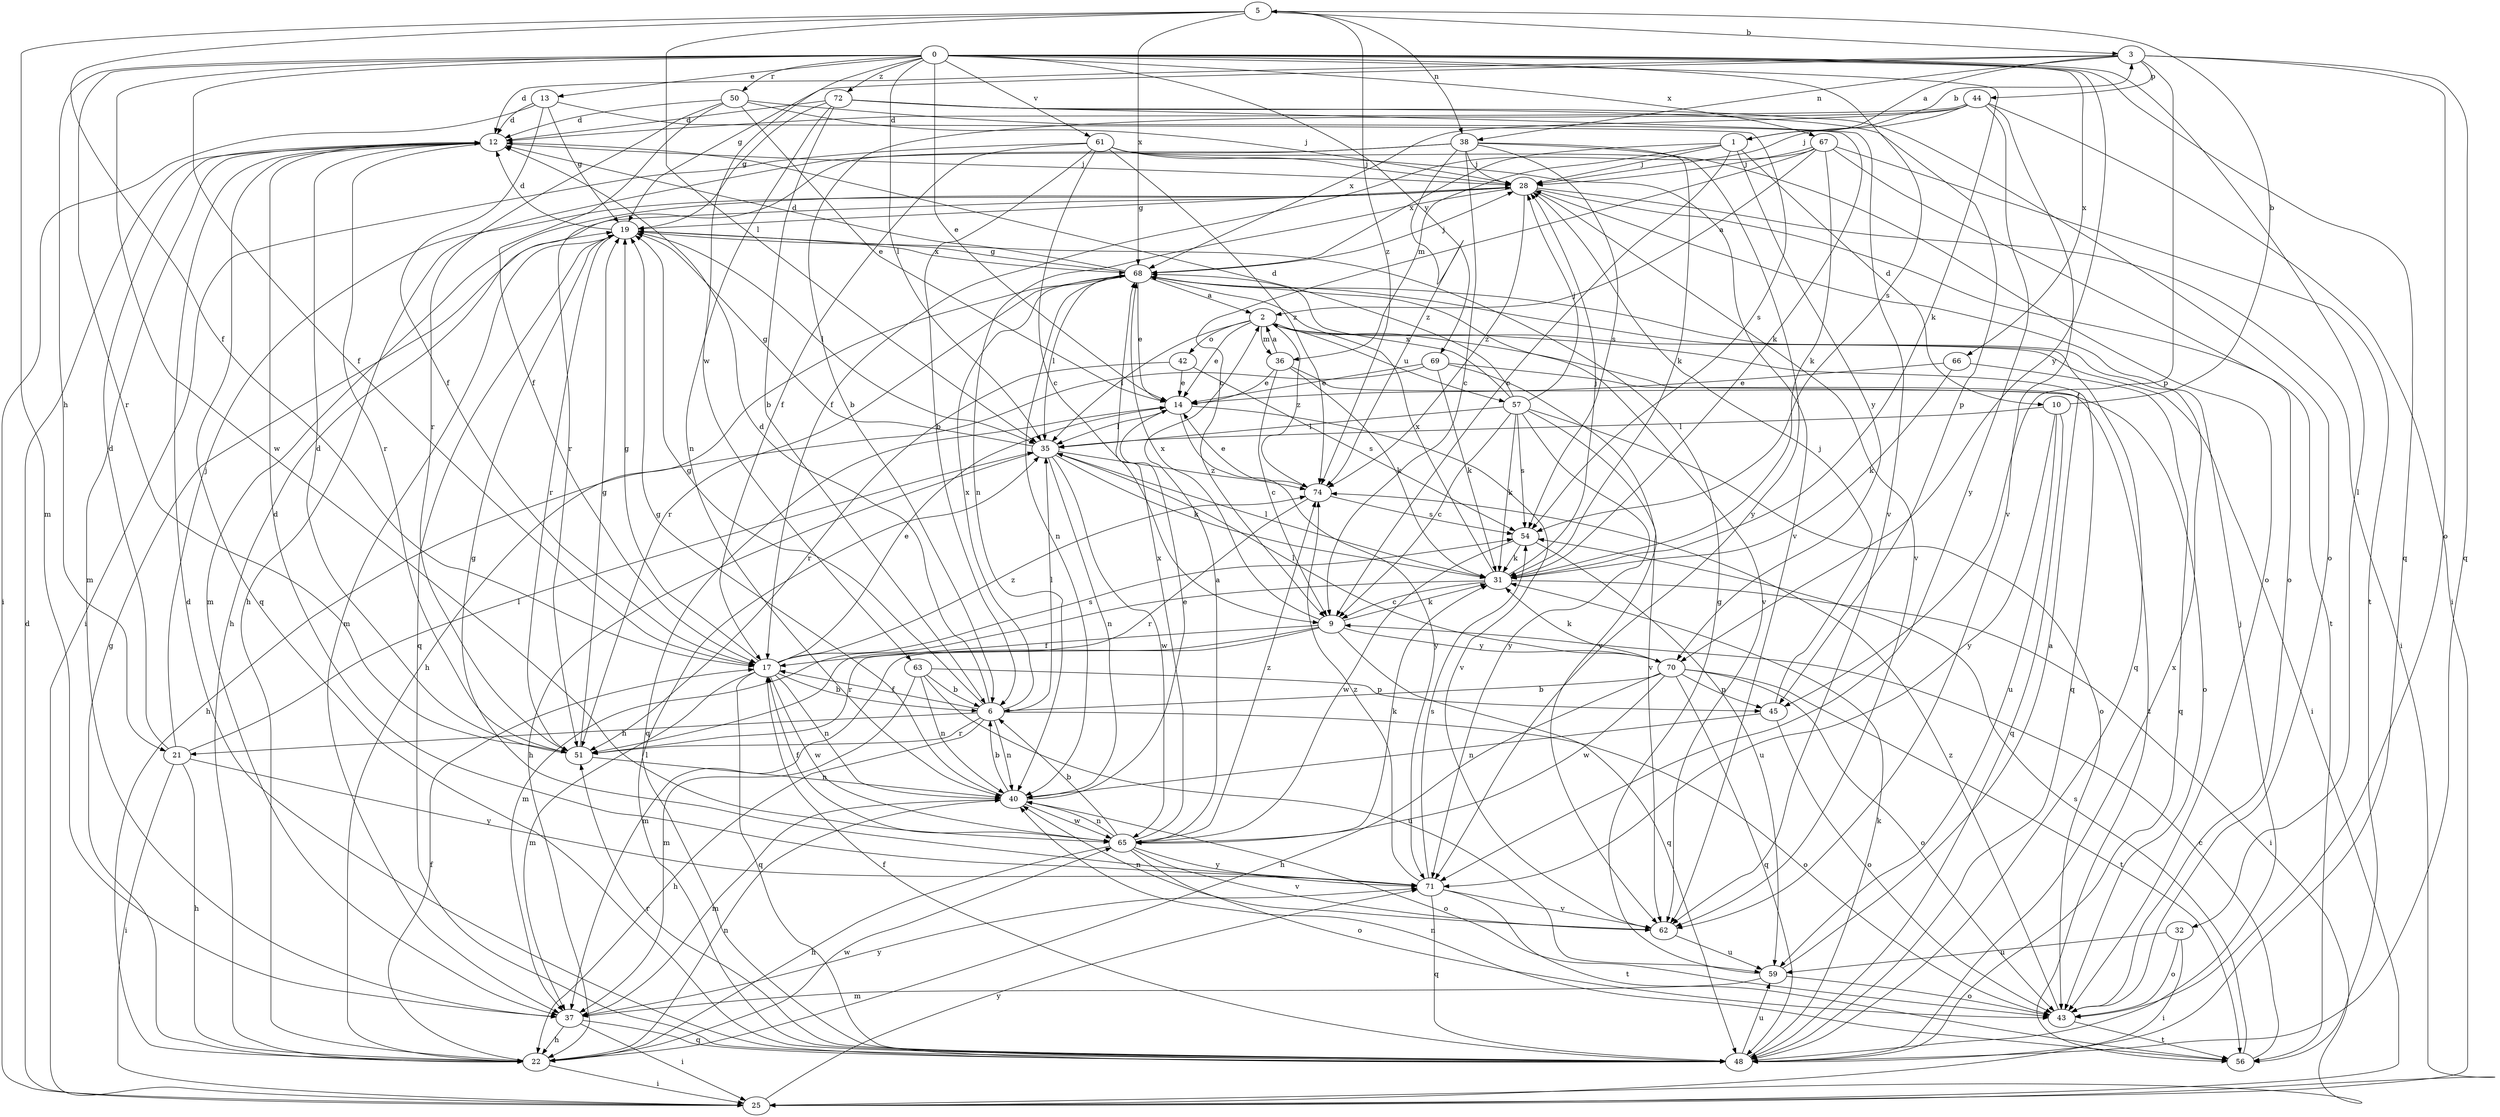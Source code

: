 strict digraph  {
0;
1;
2;
3;
5;
6;
9;
10;
12;
13;
14;
17;
19;
21;
22;
25;
28;
31;
32;
35;
36;
37;
38;
40;
42;
43;
44;
45;
48;
50;
51;
54;
56;
57;
59;
61;
62;
63;
65;
66;
67;
68;
69;
70;
71;
72;
74;
0 -> 13  [label=e];
0 -> 14  [label=e];
0 -> 17  [label=f];
0 -> 21  [label=h];
0 -> 31  [label=k];
0 -> 32  [label=l];
0 -> 35  [label=l];
0 -> 48  [label=q];
0 -> 50  [label=r];
0 -> 51  [label=r];
0 -> 54  [label=s];
0 -> 61  [label=v];
0 -> 63  [label=w];
0 -> 65  [label=w];
0 -> 66  [label=x];
0 -> 67  [label=x];
0 -> 69  [label=y];
0 -> 70  [label=y];
0 -> 72  [label=z];
1 -> 3  [label=b];
1 -> 9  [label=c];
1 -> 10  [label=d];
1 -> 28  [label=j];
1 -> 36  [label=m];
1 -> 68  [label=x];
1 -> 70  [label=y];
2 -> 14  [label=e];
2 -> 25  [label=i];
2 -> 35  [label=l];
2 -> 36  [label=m];
2 -> 42  [label=o];
2 -> 48  [label=q];
2 -> 57  [label=u];
2 -> 74  [label=z];
3 -> 1  [label=a];
3 -> 12  [label=d];
3 -> 19  [label=g];
3 -> 38  [label=n];
3 -> 43  [label=o];
3 -> 44  [label=p];
3 -> 45  [label=p];
3 -> 48  [label=q];
5 -> 3  [label=b];
5 -> 17  [label=f];
5 -> 35  [label=l];
5 -> 37  [label=m];
5 -> 38  [label=n];
5 -> 68  [label=x];
5 -> 74  [label=z];
6 -> 12  [label=d];
6 -> 17  [label=f];
6 -> 19  [label=g];
6 -> 21  [label=h];
6 -> 22  [label=h];
6 -> 35  [label=l];
6 -> 40  [label=n];
6 -> 43  [label=o];
6 -> 51  [label=r];
6 -> 68  [label=x];
9 -> 17  [label=f];
9 -> 31  [label=k];
9 -> 37  [label=m];
9 -> 48  [label=q];
9 -> 51  [label=r];
9 -> 68  [label=x];
9 -> 70  [label=y];
10 -> 5  [label=b];
10 -> 35  [label=l];
10 -> 48  [label=q];
10 -> 59  [label=u];
10 -> 71  [label=y];
12 -> 28  [label=j];
12 -> 37  [label=m];
12 -> 48  [label=q];
12 -> 51  [label=r];
13 -> 12  [label=d];
13 -> 17  [label=f];
13 -> 19  [label=g];
13 -> 25  [label=i];
13 -> 54  [label=s];
14 -> 35  [label=l];
14 -> 48  [label=q];
14 -> 62  [label=v];
14 -> 71  [label=y];
17 -> 6  [label=b];
17 -> 14  [label=e];
17 -> 19  [label=g];
17 -> 37  [label=m];
17 -> 40  [label=n];
17 -> 48  [label=q];
17 -> 54  [label=s];
17 -> 65  [label=w];
17 -> 74  [label=z];
19 -> 12  [label=d];
19 -> 35  [label=l];
19 -> 37  [label=m];
19 -> 48  [label=q];
19 -> 51  [label=r];
19 -> 68  [label=x];
21 -> 12  [label=d];
21 -> 22  [label=h];
21 -> 25  [label=i];
21 -> 28  [label=j];
21 -> 35  [label=l];
21 -> 71  [label=y];
22 -> 17  [label=f];
22 -> 19  [label=g];
22 -> 25  [label=i];
22 -> 40  [label=n];
22 -> 65  [label=w];
25 -> 12  [label=d];
25 -> 71  [label=y];
28 -> 19  [label=g];
28 -> 22  [label=h];
28 -> 25  [label=i];
28 -> 37  [label=m];
28 -> 40  [label=n];
28 -> 56  [label=t];
28 -> 62  [label=v];
28 -> 74  [label=z];
31 -> 9  [label=c];
31 -> 25  [label=i];
31 -> 28  [label=j];
31 -> 35  [label=l];
31 -> 37  [label=m];
31 -> 68  [label=x];
32 -> 25  [label=i];
32 -> 43  [label=o];
32 -> 59  [label=u];
35 -> 19  [label=g];
35 -> 22  [label=h];
35 -> 31  [label=k];
35 -> 40  [label=n];
35 -> 65  [label=w];
35 -> 74  [label=z];
36 -> 2  [label=a];
36 -> 9  [label=c];
36 -> 14  [label=e];
36 -> 31  [label=k];
36 -> 43  [label=o];
37 -> 22  [label=h];
37 -> 25  [label=i];
37 -> 48  [label=q];
37 -> 71  [label=y];
38 -> 9  [label=c];
38 -> 22  [label=h];
38 -> 28  [label=j];
38 -> 31  [label=k];
38 -> 51  [label=r];
38 -> 54  [label=s];
38 -> 71  [label=y];
38 -> 74  [label=z];
40 -> 6  [label=b];
40 -> 14  [label=e];
40 -> 19  [label=g];
40 -> 37  [label=m];
40 -> 43  [label=o];
40 -> 65  [label=w];
42 -> 14  [label=e];
42 -> 51  [label=r];
42 -> 54  [label=s];
43 -> 56  [label=t];
43 -> 74  [label=z];
44 -> 6  [label=b];
44 -> 12  [label=d];
44 -> 25  [label=i];
44 -> 28  [label=j];
44 -> 62  [label=v];
44 -> 68  [label=x];
44 -> 71  [label=y];
45 -> 28  [label=j];
45 -> 40  [label=n];
45 -> 43  [label=o];
48 -> 12  [label=d];
48 -> 17  [label=f];
48 -> 28  [label=j];
48 -> 31  [label=k];
48 -> 35  [label=l];
48 -> 51  [label=r];
48 -> 59  [label=u];
48 -> 68  [label=x];
50 -> 12  [label=d];
50 -> 14  [label=e];
50 -> 17  [label=f];
50 -> 28  [label=j];
50 -> 31  [label=k];
50 -> 51  [label=r];
51 -> 12  [label=d];
51 -> 19  [label=g];
51 -> 40  [label=n];
54 -> 31  [label=k];
54 -> 59  [label=u];
54 -> 65  [label=w];
56 -> 9  [label=c];
56 -> 40  [label=n];
56 -> 54  [label=s];
57 -> 9  [label=c];
57 -> 12  [label=d];
57 -> 28  [label=j];
57 -> 31  [label=k];
57 -> 35  [label=l];
57 -> 43  [label=o];
57 -> 54  [label=s];
57 -> 62  [label=v];
57 -> 68  [label=x];
57 -> 71  [label=y];
59 -> 2  [label=a];
59 -> 19  [label=g];
59 -> 37  [label=m];
59 -> 43  [label=o];
61 -> 6  [label=b];
61 -> 9  [label=c];
61 -> 17  [label=f];
61 -> 25  [label=i];
61 -> 28  [label=j];
61 -> 43  [label=o];
61 -> 62  [label=v];
61 -> 74  [label=z];
62 -> 40  [label=n];
62 -> 59  [label=u];
63 -> 6  [label=b];
63 -> 37  [label=m];
63 -> 40  [label=n];
63 -> 45  [label=p];
63 -> 59  [label=u];
65 -> 2  [label=a];
65 -> 6  [label=b];
65 -> 17  [label=f];
65 -> 22  [label=h];
65 -> 31  [label=k];
65 -> 40  [label=n];
65 -> 43  [label=o];
65 -> 62  [label=v];
65 -> 68  [label=x];
65 -> 71  [label=y];
65 -> 74  [label=z];
66 -> 14  [label=e];
66 -> 31  [label=k];
66 -> 48  [label=q];
67 -> 2  [label=a];
67 -> 9  [label=c];
67 -> 17  [label=f];
67 -> 28  [label=j];
67 -> 31  [label=k];
67 -> 43  [label=o];
67 -> 56  [label=t];
68 -> 2  [label=a];
68 -> 12  [label=d];
68 -> 14  [label=e];
68 -> 19  [label=g];
68 -> 22  [label=h];
68 -> 28  [label=j];
68 -> 35  [label=l];
68 -> 40  [label=n];
68 -> 48  [label=q];
68 -> 51  [label=r];
68 -> 62  [label=v];
69 -> 14  [label=e];
69 -> 22  [label=h];
69 -> 31  [label=k];
69 -> 56  [label=t];
69 -> 62  [label=v];
70 -> 6  [label=b];
70 -> 22  [label=h];
70 -> 31  [label=k];
70 -> 35  [label=l];
70 -> 43  [label=o];
70 -> 45  [label=p];
70 -> 48  [label=q];
70 -> 56  [label=t];
70 -> 65  [label=w];
71 -> 12  [label=d];
71 -> 19  [label=g];
71 -> 48  [label=q];
71 -> 54  [label=s];
71 -> 56  [label=t];
71 -> 62  [label=v];
71 -> 74  [label=z];
72 -> 6  [label=b];
72 -> 12  [label=d];
72 -> 19  [label=g];
72 -> 40  [label=n];
72 -> 43  [label=o];
72 -> 45  [label=p];
72 -> 62  [label=v];
74 -> 14  [label=e];
74 -> 51  [label=r];
74 -> 54  [label=s];
}
